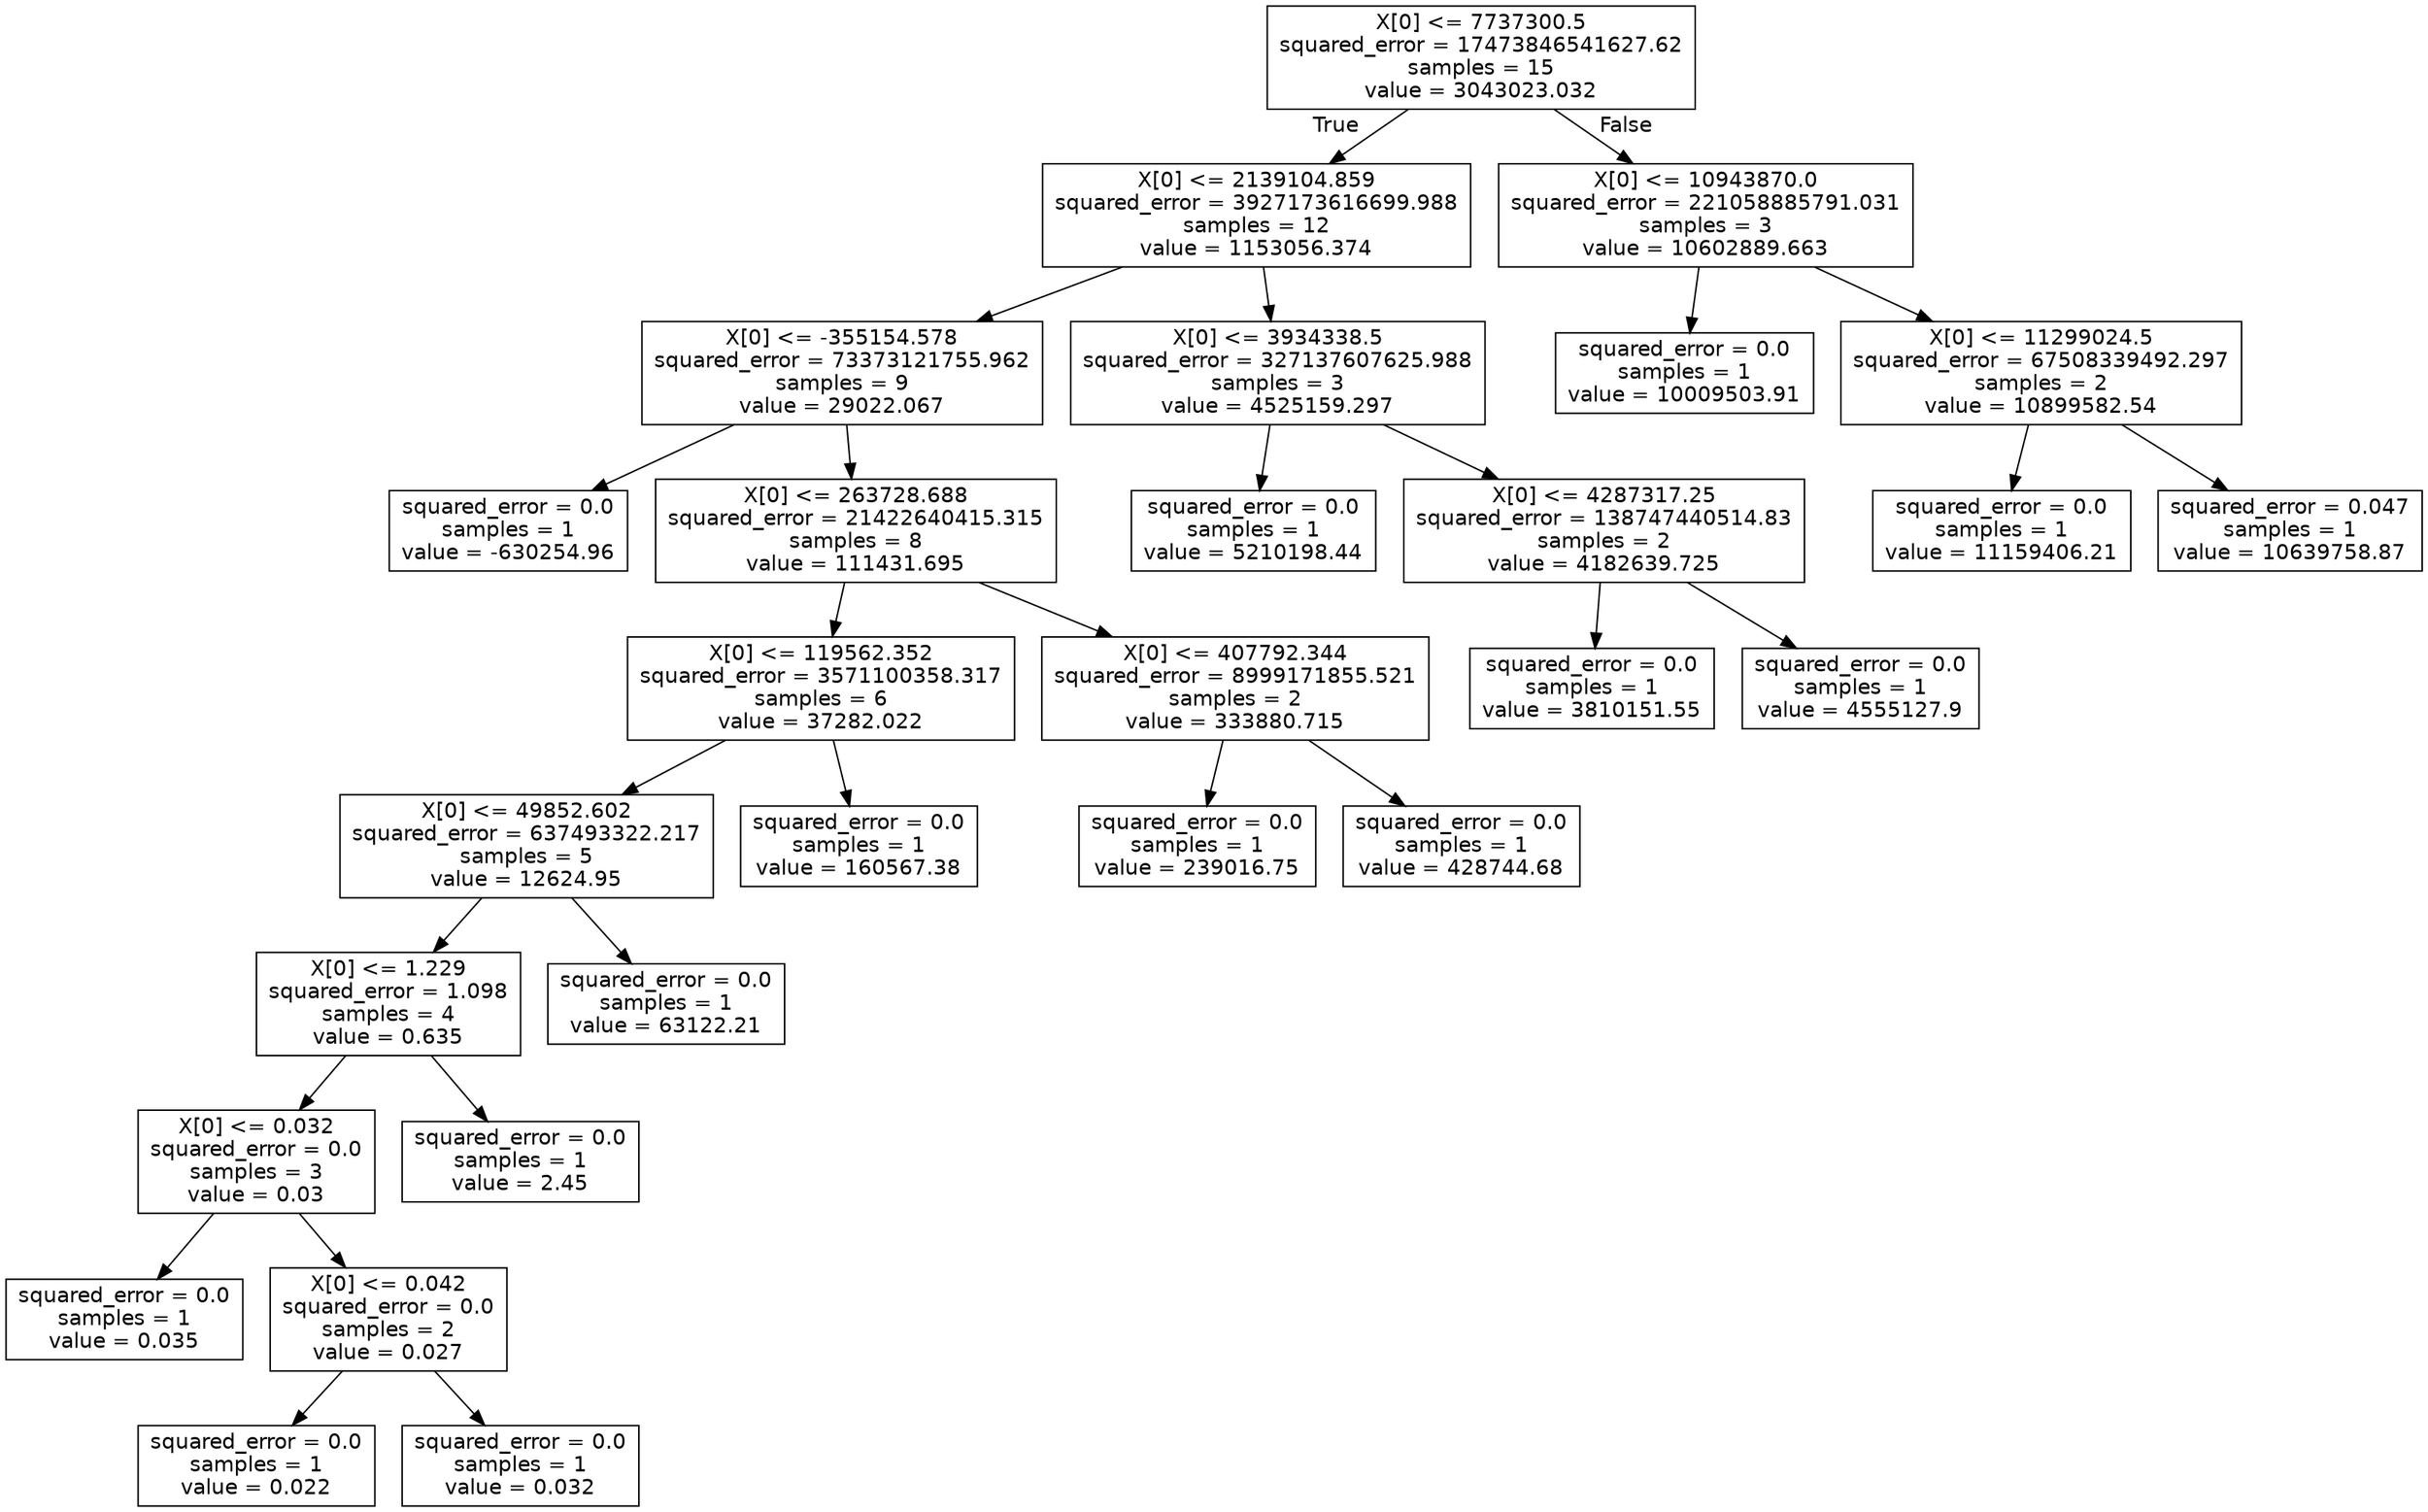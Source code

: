 digraph Tree {
node [shape=box, fontname="helvetica"] ;
edge [fontname="helvetica"] ;
0 [label="X[0] <= 7737300.5\nsquared_error = 17473846541627.62\nsamples = 15\nvalue = 3043023.032"] ;
1 [label="X[0] <= 2139104.859\nsquared_error = 3927173616699.988\nsamples = 12\nvalue = 1153056.374"] ;
0 -> 1 [labeldistance=2.5, labelangle=45, headlabel="True"] ;
2 [label="X[0] <= -355154.578\nsquared_error = 73373121755.962\nsamples = 9\nvalue = 29022.067"] ;
1 -> 2 ;
3 [label="squared_error = 0.0\nsamples = 1\nvalue = -630254.96"] ;
2 -> 3 ;
4 [label="X[0] <= 263728.688\nsquared_error = 21422640415.315\nsamples = 8\nvalue = 111431.695"] ;
2 -> 4 ;
5 [label="X[0] <= 119562.352\nsquared_error = 3571100358.317\nsamples = 6\nvalue = 37282.022"] ;
4 -> 5 ;
6 [label="X[0] <= 49852.602\nsquared_error = 637493322.217\nsamples = 5\nvalue = 12624.95"] ;
5 -> 6 ;
7 [label="X[0] <= 1.229\nsquared_error = 1.098\nsamples = 4\nvalue = 0.635"] ;
6 -> 7 ;
8 [label="X[0] <= 0.032\nsquared_error = 0.0\nsamples = 3\nvalue = 0.03"] ;
7 -> 8 ;
9 [label="squared_error = 0.0\nsamples = 1\nvalue = 0.035"] ;
8 -> 9 ;
10 [label="X[0] <= 0.042\nsquared_error = 0.0\nsamples = 2\nvalue = 0.027"] ;
8 -> 10 ;
11 [label="squared_error = 0.0\nsamples = 1\nvalue = 0.022"] ;
10 -> 11 ;
12 [label="squared_error = 0.0\nsamples = 1\nvalue = 0.032"] ;
10 -> 12 ;
13 [label="squared_error = 0.0\nsamples = 1\nvalue = 2.45"] ;
7 -> 13 ;
14 [label="squared_error = 0.0\nsamples = 1\nvalue = 63122.21"] ;
6 -> 14 ;
15 [label="squared_error = 0.0\nsamples = 1\nvalue = 160567.38"] ;
5 -> 15 ;
16 [label="X[0] <= 407792.344\nsquared_error = 8999171855.521\nsamples = 2\nvalue = 333880.715"] ;
4 -> 16 ;
17 [label="squared_error = 0.0\nsamples = 1\nvalue = 239016.75"] ;
16 -> 17 ;
18 [label="squared_error = 0.0\nsamples = 1\nvalue = 428744.68"] ;
16 -> 18 ;
19 [label="X[0] <= 3934338.5\nsquared_error = 327137607625.988\nsamples = 3\nvalue = 4525159.297"] ;
1 -> 19 ;
20 [label="squared_error = 0.0\nsamples = 1\nvalue = 5210198.44"] ;
19 -> 20 ;
21 [label="X[0] <= 4287317.25\nsquared_error = 138747440514.83\nsamples = 2\nvalue = 4182639.725"] ;
19 -> 21 ;
22 [label="squared_error = 0.0\nsamples = 1\nvalue = 3810151.55"] ;
21 -> 22 ;
23 [label="squared_error = 0.0\nsamples = 1\nvalue = 4555127.9"] ;
21 -> 23 ;
24 [label="X[0] <= 10943870.0\nsquared_error = 221058885791.031\nsamples = 3\nvalue = 10602889.663"] ;
0 -> 24 [labeldistance=2.5, labelangle=-45, headlabel="False"] ;
25 [label="squared_error = 0.0\nsamples = 1\nvalue = 10009503.91"] ;
24 -> 25 ;
26 [label="X[0] <= 11299024.5\nsquared_error = 67508339492.297\nsamples = 2\nvalue = 10899582.54"] ;
24 -> 26 ;
27 [label="squared_error = 0.0\nsamples = 1\nvalue = 11159406.21"] ;
26 -> 27 ;
28 [label="squared_error = 0.047\nsamples = 1\nvalue = 10639758.87"] ;
26 -> 28 ;
}
